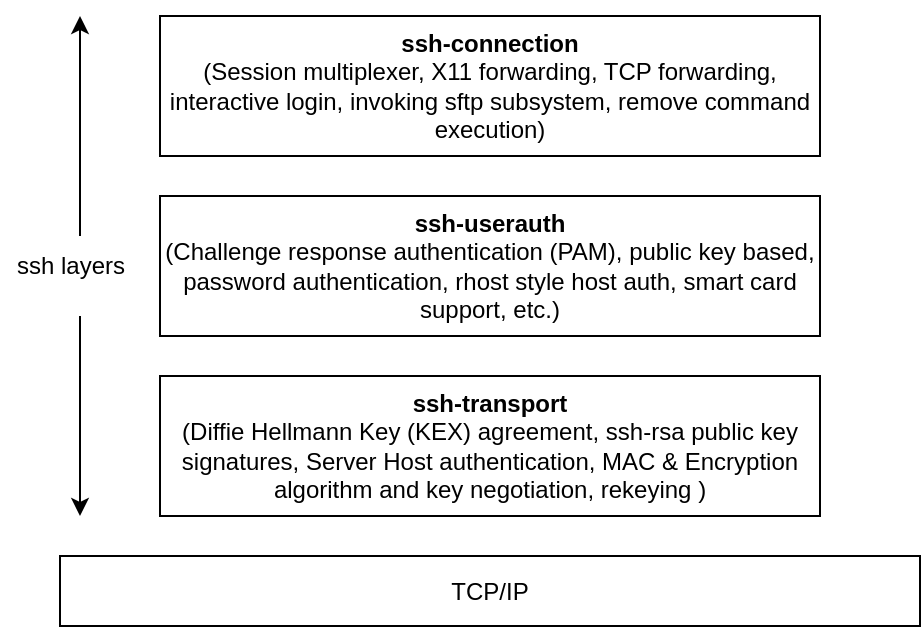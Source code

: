 <mxfile version="16.2.7" type="device"><diagram id="gd4BKbtT3R3D-em6zMk8" name="Page-1"><mxGraphModel dx="1015" dy="935" grid="1" gridSize="10" guides="1" tooltips="1" connect="1" arrows="1" fold="1" page="1" pageScale="1" pageWidth="850" pageHeight="1100" math="0" shadow="0"><root><mxCell id="0"/><mxCell id="1" parent="0"/><mxCell id="tbwnNzLZ1d5wYSwMp1QS-1" value="&lt;div&gt;&lt;b&gt;ssh-connection&lt;/b&gt;&lt;/div&gt;(Session multiplexer, X11 forwarding, TCP forwarding, interactive login, invoking sftp subsystem, remove command execution)" style="rounded=0;whiteSpace=wrap;html=1;" parent="1" vertex="1"><mxGeometry x="320" y="190" width="330" height="70" as="geometry"/></mxCell><mxCell id="tbwnNzLZ1d5wYSwMp1QS-6" value="&lt;div&gt;&lt;b&gt;ssh-userauth&lt;/b&gt;&lt;/div&gt;(Challenge response authentication (PAM), public key based, password authentication, rhost style host auth, smart card support, etc.)" style="rounded=0;whiteSpace=wrap;html=1;" parent="1" vertex="1"><mxGeometry x="320" y="280" width="330" height="70" as="geometry"/></mxCell><mxCell id="tbwnNzLZ1d5wYSwMp1QS-7" value="&lt;div&gt;&lt;b&gt;ssh-transport&lt;/b&gt;&lt;/div&gt;(Diffie Hellmann Key (KEX) agreement, ssh-rsa public key signatures, Server Host authentication, MAC &amp;amp; Encryption algorithm and key negotiation, rekeying )" style="rounded=0;whiteSpace=wrap;html=1;" parent="1" vertex="1"><mxGeometry x="320" y="370" width="330" height="70" as="geometry"/></mxCell><mxCell id="tbwnNzLZ1d5wYSwMp1QS-8" value="TCP/IP" style="rounded=0;whiteSpace=wrap;html=1;" parent="1" vertex="1"><mxGeometry x="270" y="460" width="430" height="35" as="geometry"/></mxCell><mxCell id="tbwnNzLZ1d5wYSwMp1QS-9" value="" style="endArrow=none;html=1;rounded=0;startArrow=classic;startFill=1;endFill=0;" parent="1" edge="1"><mxGeometry width="50" height="50" relative="1" as="geometry"><mxPoint x="280" y="440" as="sourcePoint"/><mxPoint x="280" y="340" as="targetPoint"/></mxGeometry></mxCell><mxCell id="tbwnNzLZ1d5wYSwMp1QS-10" value="" style="endArrow=none;html=1;rounded=0;startArrow=classic;startFill=1;endFill=0;" parent="1" edge="1"><mxGeometry width="50" height="50" relative="1" as="geometry"><mxPoint x="280" y="190" as="sourcePoint"/><mxPoint x="280" y="300" as="targetPoint"/></mxGeometry></mxCell><mxCell id="tbwnNzLZ1d5wYSwMp1QS-11" value="ssh layers" style="text;html=1;align=center;verticalAlign=middle;resizable=0;points=[];autosize=1;strokeColor=none;fillColor=none;" parent="1" vertex="1"><mxGeometry x="240" y="305" width="70" height="20" as="geometry"/></mxCell></root></mxGraphModel></diagram></mxfile>